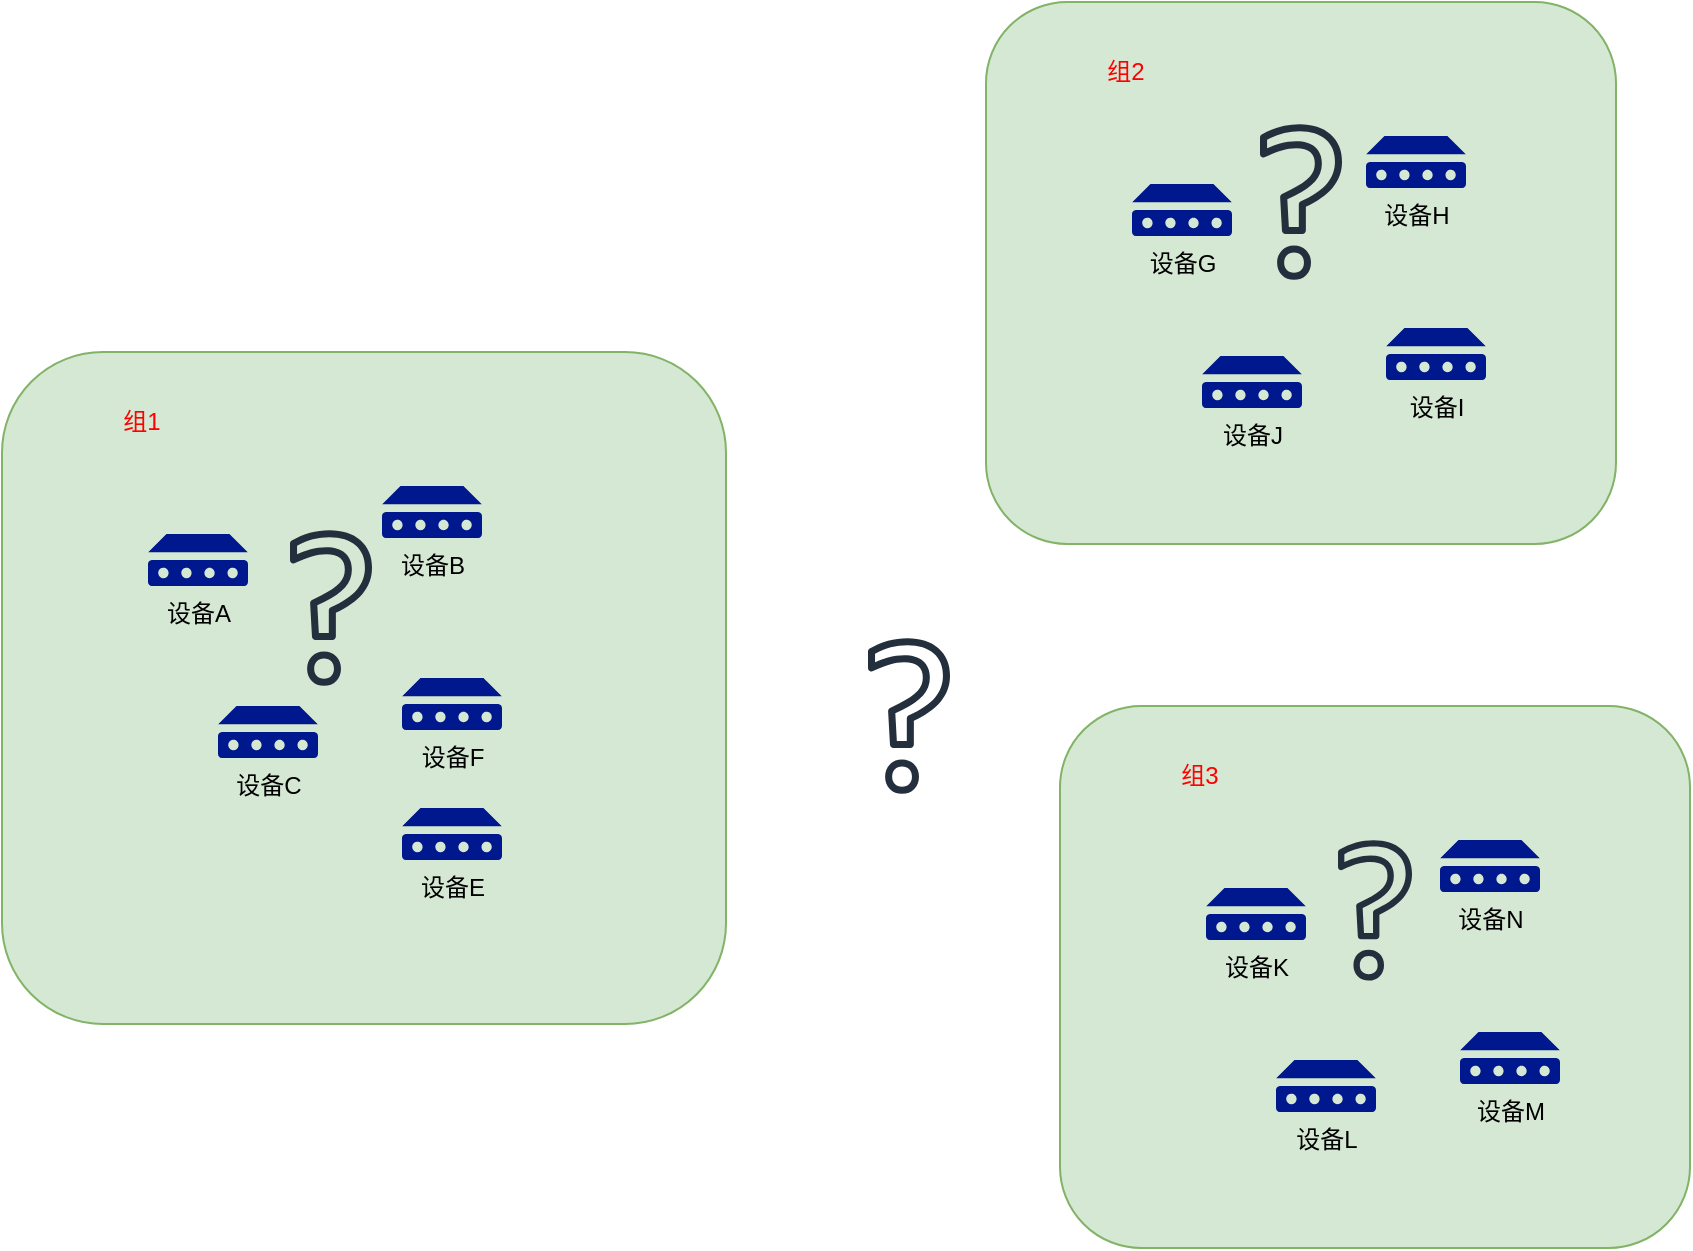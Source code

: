 <mxfile>
    <diagram name="第 1 页" id="jNZU41Rkb4lPsbUKZHmC">
        <mxGraphModel dx="1319" dy="777" grid="0" gridSize="10" guides="1" tooltips="1" connect="1" arrows="1" fold="1" page="0" pageScale="1" pageWidth="827" pageHeight="1169" math="0" shadow="0">
            <root>
                <mxCell id="0"/>
                <mxCell id="1" parent="0"/>
                <mxCell id="2C94okd9XKx-XbuDyvqj-6" value="" style="rounded=1;whiteSpace=wrap;html=1;fillColor=#d5e8d4;strokeColor=#82b366;" parent="1" vertex="1">
                    <mxGeometry x="-145" y="290" width="362" height="336" as="geometry"/>
                </mxCell>
                <mxCell id="2C94okd9XKx-XbuDyvqj-1" value="设备A" style="sketch=0;aspect=fixed;pointerEvents=1;shadow=0;dashed=0;html=1;strokeColor=none;labelPosition=center;verticalLabelPosition=bottom;verticalAlign=top;align=center;fillColor=#00188D;shape=mxgraph.mscae.enterprise.device" parent="1" vertex="1">
                    <mxGeometry x="-72" y="381" width="50" height="26" as="geometry"/>
                </mxCell>
                <mxCell id="2C94okd9XKx-XbuDyvqj-2" value="设备B" style="sketch=0;aspect=fixed;pointerEvents=1;shadow=0;dashed=0;html=1;strokeColor=none;labelPosition=center;verticalLabelPosition=bottom;verticalAlign=top;align=center;fillColor=#00188D;shape=mxgraph.mscae.enterprise.device" parent="1" vertex="1">
                    <mxGeometry x="45" y="357" width="50" height="26" as="geometry"/>
                </mxCell>
                <mxCell id="2C94okd9XKx-XbuDyvqj-3" value="设备C" style="sketch=0;aspect=fixed;pointerEvents=1;shadow=0;dashed=0;html=1;strokeColor=none;labelPosition=center;verticalLabelPosition=bottom;verticalAlign=top;align=center;fillColor=#00188D;shape=mxgraph.mscae.enterprise.device" parent="1" vertex="1">
                    <mxGeometry x="-37" y="467" width="50" height="26" as="geometry"/>
                </mxCell>
                <mxCell id="2C94okd9XKx-XbuDyvqj-4" value="设备E" style="sketch=0;aspect=fixed;pointerEvents=1;shadow=0;dashed=0;html=1;strokeColor=none;labelPosition=center;verticalLabelPosition=bottom;verticalAlign=top;align=center;fillColor=#00188D;shape=mxgraph.mscae.enterprise.device" parent="1" vertex="1">
                    <mxGeometry x="55" y="518" width="50" height="26" as="geometry"/>
                </mxCell>
                <mxCell id="2C94okd9XKx-XbuDyvqj-5" value="设备F" style="sketch=0;aspect=fixed;pointerEvents=1;shadow=0;dashed=0;html=1;strokeColor=none;labelPosition=center;verticalLabelPosition=bottom;verticalAlign=top;align=center;fillColor=#00188D;shape=mxgraph.mscae.enterprise.device" parent="1" vertex="1">
                    <mxGeometry x="55" y="453" width="50" height="26" as="geometry"/>
                </mxCell>
                <mxCell id="2C94okd9XKx-XbuDyvqj-7" value="组1" style="text;html=1;align=center;verticalAlign=middle;whiteSpace=wrap;rounded=0;fontColor=#FF0000;" parent="1" vertex="1">
                    <mxGeometry x="-105" y="310" width="60" height="30" as="geometry"/>
                </mxCell>
                <mxCell id="2C94okd9XKx-XbuDyvqj-8" value="" style="rounded=1;whiteSpace=wrap;html=1;fillColor=#d5e8d4;strokeColor=#82b366;" parent="1" vertex="1">
                    <mxGeometry x="347" y="115" width="315" height="271" as="geometry"/>
                </mxCell>
                <mxCell id="2C94okd9XKx-XbuDyvqj-9" value="设备G" style="sketch=0;aspect=fixed;pointerEvents=1;shadow=0;dashed=0;html=1;strokeColor=none;labelPosition=center;verticalLabelPosition=bottom;verticalAlign=top;align=center;fillColor=#00188D;shape=mxgraph.mscae.enterprise.device" parent="1" vertex="1">
                    <mxGeometry x="420" y="206" width="50" height="26" as="geometry"/>
                </mxCell>
                <mxCell id="2C94okd9XKx-XbuDyvqj-10" value="设备H" style="sketch=0;aspect=fixed;pointerEvents=1;shadow=0;dashed=0;html=1;strokeColor=none;labelPosition=center;verticalLabelPosition=bottom;verticalAlign=top;align=center;fillColor=#00188D;shape=mxgraph.mscae.enterprise.device" parent="1" vertex="1">
                    <mxGeometry x="537" y="182" width="50" height="26" as="geometry"/>
                </mxCell>
                <mxCell id="2C94okd9XKx-XbuDyvqj-11" value="设备J" style="sketch=0;aspect=fixed;pointerEvents=1;shadow=0;dashed=0;html=1;strokeColor=none;labelPosition=center;verticalLabelPosition=bottom;verticalAlign=top;align=center;fillColor=#00188D;shape=mxgraph.mscae.enterprise.device" parent="1" vertex="1">
                    <mxGeometry x="455" y="292" width="50" height="26" as="geometry"/>
                </mxCell>
                <mxCell id="2C94okd9XKx-XbuDyvqj-13" value="设备I" style="sketch=0;aspect=fixed;pointerEvents=1;shadow=0;dashed=0;html=1;strokeColor=none;labelPosition=center;verticalLabelPosition=bottom;verticalAlign=top;align=center;fillColor=#00188D;shape=mxgraph.mscae.enterprise.device" parent="1" vertex="1">
                    <mxGeometry x="547" y="278" width="50" height="26" as="geometry"/>
                </mxCell>
                <mxCell id="2C94okd9XKx-XbuDyvqj-14" value="组2" style="text;html=1;align=center;verticalAlign=middle;whiteSpace=wrap;rounded=0;fontColor=#FF0000;" parent="1" vertex="1">
                    <mxGeometry x="387" y="135" width="60" height="30" as="geometry"/>
                </mxCell>
                <mxCell id="2C94okd9XKx-XbuDyvqj-16" value="" style="rounded=1;whiteSpace=wrap;html=1;fillColor=#d5e8d4;strokeColor=#82b366;" parent="1" vertex="1">
                    <mxGeometry x="384" y="467" width="315" height="271" as="geometry"/>
                </mxCell>
                <mxCell id="2C94okd9XKx-XbuDyvqj-17" value="设备K" style="sketch=0;aspect=fixed;pointerEvents=1;shadow=0;dashed=0;html=1;strokeColor=none;labelPosition=center;verticalLabelPosition=bottom;verticalAlign=top;align=center;fillColor=#00188D;shape=mxgraph.mscae.enterprise.device" parent="1" vertex="1">
                    <mxGeometry x="457" y="558" width="50" height="26" as="geometry"/>
                </mxCell>
                <mxCell id="2C94okd9XKx-XbuDyvqj-18" value="设备N" style="sketch=0;aspect=fixed;pointerEvents=1;shadow=0;dashed=0;html=1;strokeColor=none;labelPosition=center;verticalLabelPosition=bottom;verticalAlign=top;align=center;fillColor=#00188D;shape=mxgraph.mscae.enterprise.device" parent="1" vertex="1">
                    <mxGeometry x="574" y="534" width="50" height="26" as="geometry"/>
                </mxCell>
                <mxCell id="2C94okd9XKx-XbuDyvqj-19" value="设备L" style="sketch=0;aspect=fixed;pointerEvents=1;shadow=0;dashed=0;html=1;strokeColor=none;labelPosition=center;verticalLabelPosition=bottom;verticalAlign=top;align=center;fillColor=#00188D;shape=mxgraph.mscae.enterprise.device" parent="1" vertex="1">
                    <mxGeometry x="492" y="644" width="50" height="26" as="geometry"/>
                </mxCell>
                <mxCell id="2C94okd9XKx-XbuDyvqj-20" value="设备M" style="sketch=0;aspect=fixed;pointerEvents=1;shadow=0;dashed=0;html=1;strokeColor=none;labelPosition=center;verticalLabelPosition=bottom;verticalAlign=top;align=center;fillColor=#00188D;shape=mxgraph.mscae.enterprise.device" parent="1" vertex="1">
                    <mxGeometry x="584" y="630" width="50" height="26" as="geometry"/>
                </mxCell>
                <mxCell id="2C94okd9XKx-XbuDyvqj-21" value="组3" style="text;html=1;align=center;verticalAlign=middle;whiteSpace=wrap;rounded=0;fontColor=#FF0000;" parent="1" vertex="1">
                    <mxGeometry x="424" y="487" width="60" height="30" as="geometry"/>
                </mxCell>
                <mxCell id="2C94okd9XKx-XbuDyvqj-22" value="" style="sketch=0;outlineConnect=0;fontColor=#232F3E;gradientColor=none;fillColor=#232F3D;strokeColor=none;dashed=0;verticalLabelPosition=bottom;verticalAlign=top;align=center;html=1;fontSize=12;fontStyle=0;aspect=fixed;pointerEvents=1;shape=mxgraph.aws4.question;" parent="1" vertex="1">
                    <mxGeometry x="288" y="433" width="41" height="78" as="geometry"/>
                </mxCell>
                <mxCell id="2" value="" style="sketch=0;outlineConnect=0;fontColor=#232F3E;gradientColor=none;fillColor=#232F3D;strokeColor=none;dashed=0;verticalLabelPosition=bottom;verticalAlign=top;align=center;html=1;fontSize=12;fontStyle=0;aspect=fixed;pointerEvents=1;shape=mxgraph.aws4.question;" vertex="1" parent="1">
                    <mxGeometry x="-1" y="379" width="41" height="78" as="geometry"/>
                </mxCell>
                <mxCell id="3" value="" style="sketch=0;outlineConnect=0;fontColor=#232F3E;gradientColor=none;fillColor=#232F3D;strokeColor=none;dashed=0;verticalLabelPosition=bottom;verticalAlign=top;align=center;html=1;fontSize=12;fontStyle=0;aspect=fixed;pointerEvents=1;shape=mxgraph.aws4.question;" vertex="1" parent="1">
                    <mxGeometry x="484" y="176" width="41" height="78" as="geometry"/>
                </mxCell>
                <mxCell id="4" value="" style="sketch=0;outlineConnect=0;fontColor=#232F3E;gradientColor=none;fillColor=#232F3D;strokeColor=none;dashed=0;verticalLabelPosition=bottom;verticalAlign=top;align=center;html=1;fontSize=12;fontStyle=0;aspect=fixed;pointerEvents=1;shape=mxgraph.aws4.question;" vertex="1" parent="1">
                    <mxGeometry x="523" y="534" width="37" height="70.39" as="geometry"/>
                </mxCell>
            </root>
        </mxGraphModel>
    </diagram>
</mxfile>